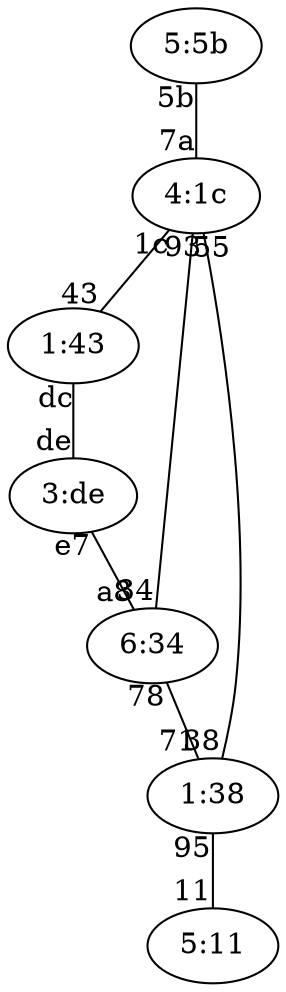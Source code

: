 graph{
	"5:5b" -- "4:1c" [headlabel="7a", taillabel="5b"]
	"4:1c" -- "1:43" [headlabel="43", taillabel="1c"]
	"1:43" -- "3:de" [headlabel="de", taillabel="dc"]
	"3:de" -- "6:34" [headlabel="a8", taillabel="e7"]
	"6:34" -- "1:38" [headlabel="71", taillabel="78"]
	"1:38" -- "5:11" [headlabel="11", taillabel="95"]
	"4:1c" -- "6:34" [headlabel="34", taillabel="55"]
	"4:1c" -- "1:38" [headlabel="38", taillabel="93"]
}